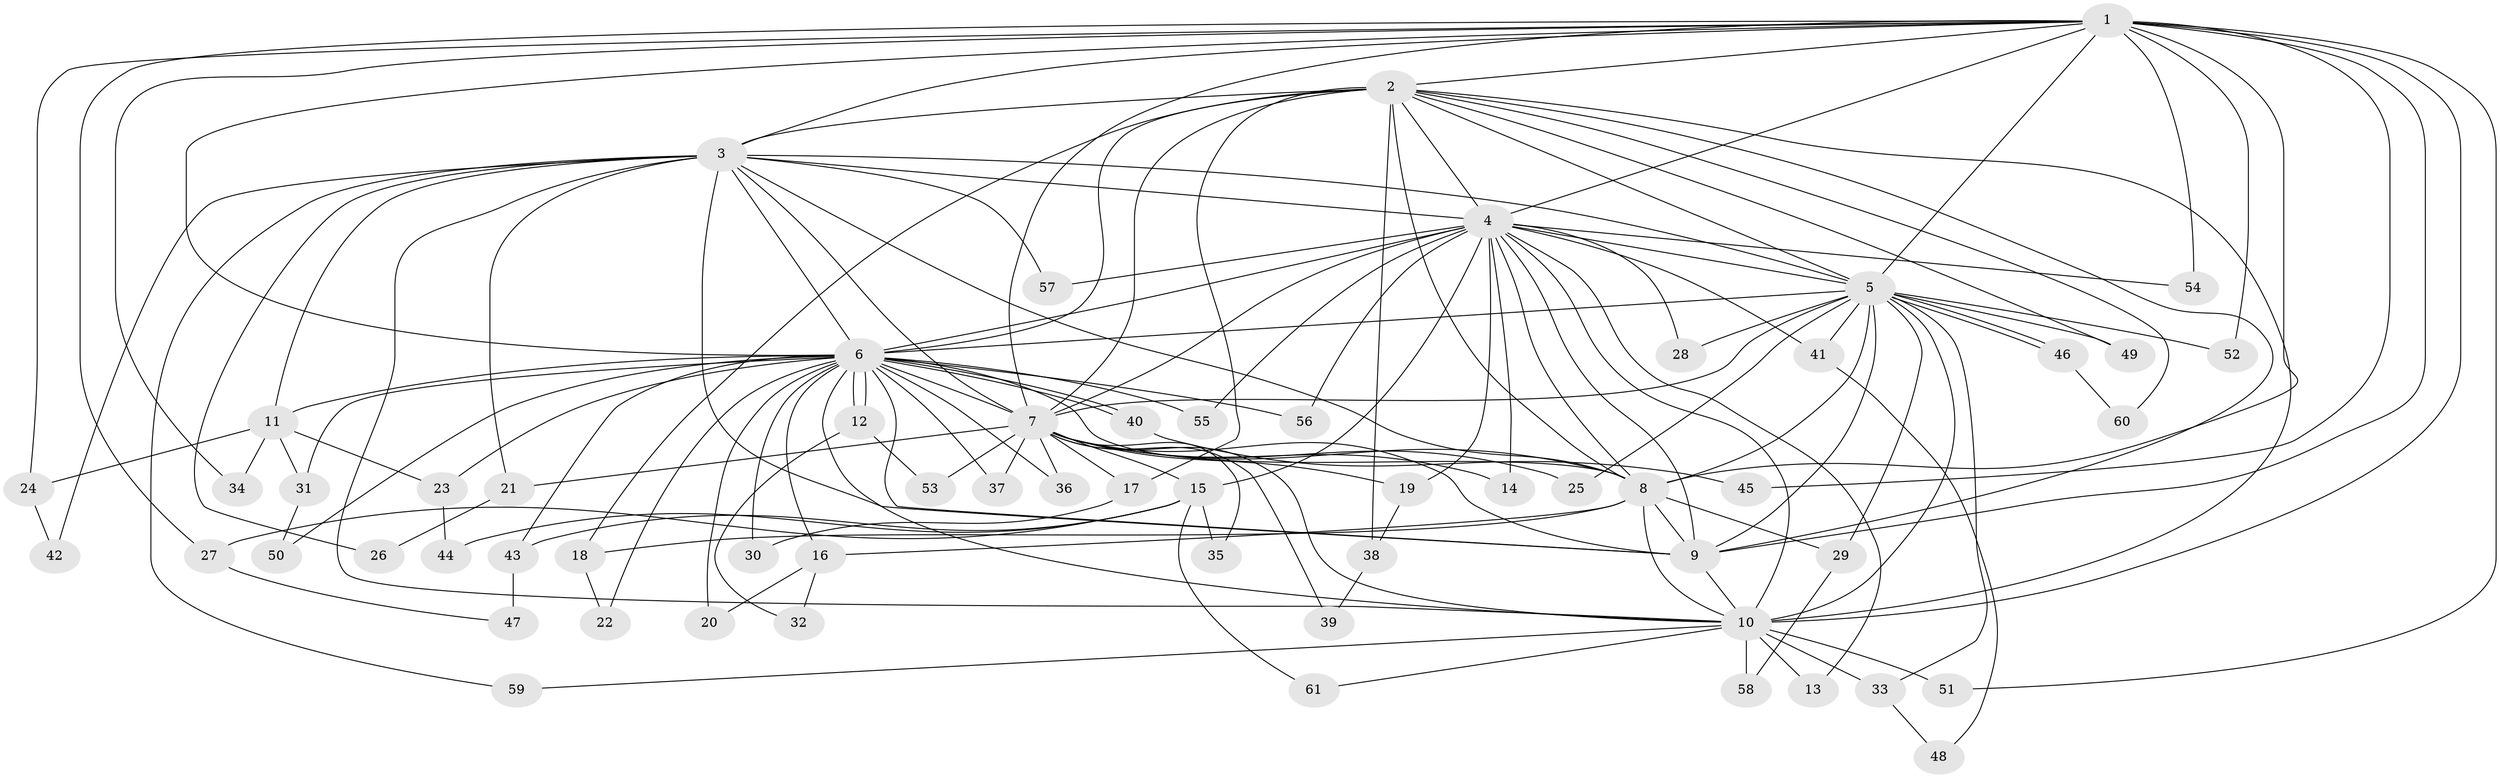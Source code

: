 // coarse degree distribution, {8: 0.10526315789473684, 10: 0.05263157894736842, 7: 0.05263157894736842, 9: 0.10526315789473684, 11: 0.05263157894736842, 12: 0.05263157894736842, 4: 0.05263157894736842, 3: 0.21052631578947367, 5: 0.05263157894736842, 1: 0.05263157894736842, 2: 0.21052631578947367}
// Generated by graph-tools (version 1.1) at 2025/49/03/04/25 22:49:19]
// undirected, 61 vertices, 147 edges
graph export_dot {
  node [color=gray90,style=filled];
  1;
  2;
  3;
  4;
  5;
  6;
  7;
  8;
  9;
  10;
  11;
  12;
  13;
  14;
  15;
  16;
  17;
  18;
  19;
  20;
  21;
  22;
  23;
  24;
  25;
  26;
  27;
  28;
  29;
  30;
  31;
  32;
  33;
  34;
  35;
  36;
  37;
  38;
  39;
  40;
  41;
  42;
  43;
  44;
  45;
  46;
  47;
  48;
  49;
  50;
  51;
  52;
  53;
  54;
  55;
  56;
  57;
  58;
  59;
  60;
  61;
  1 -- 2;
  1 -- 3;
  1 -- 4;
  1 -- 5;
  1 -- 6;
  1 -- 7;
  1 -- 8;
  1 -- 9;
  1 -- 10;
  1 -- 24;
  1 -- 27;
  1 -- 34;
  1 -- 45;
  1 -- 51;
  1 -- 52;
  1 -- 54;
  2 -- 3;
  2 -- 4;
  2 -- 5;
  2 -- 6;
  2 -- 7;
  2 -- 8;
  2 -- 9;
  2 -- 10;
  2 -- 17;
  2 -- 18;
  2 -- 38;
  2 -- 49;
  2 -- 60;
  3 -- 4;
  3 -- 5;
  3 -- 6;
  3 -- 7;
  3 -- 8;
  3 -- 9;
  3 -- 10;
  3 -- 11;
  3 -- 21;
  3 -- 26;
  3 -- 42;
  3 -- 57;
  3 -- 59;
  4 -- 5;
  4 -- 6;
  4 -- 7;
  4 -- 8;
  4 -- 9;
  4 -- 10;
  4 -- 13;
  4 -- 14;
  4 -- 15;
  4 -- 19;
  4 -- 28;
  4 -- 41;
  4 -- 54;
  4 -- 55;
  4 -- 56;
  4 -- 57;
  5 -- 6;
  5 -- 7;
  5 -- 8;
  5 -- 9;
  5 -- 10;
  5 -- 25;
  5 -- 28;
  5 -- 29;
  5 -- 33;
  5 -- 41;
  5 -- 46;
  5 -- 46;
  5 -- 49;
  5 -- 52;
  6 -- 7;
  6 -- 8;
  6 -- 9;
  6 -- 10;
  6 -- 11;
  6 -- 12;
  6 -- 12;
  6 -- 16;
  6 -- 20;
  6 -- 22;
  6 -- 23;
  6 -- 30;
  6 -- 31;
  6 -- 36;
  6 -- 37;
  6 -- 40;
  6 -- 40;
  6 -- 43;
  6 -- 50;
  6 -- 55;
  6 -- 56;
  7 -- 8;
  7 -- 9;
  7 -- 10;
  7 -- 14;
  7 -- 15;
  7 -- 17;
  7 -- 19;
  7 -- 21;
  7 -- 25;
  7 -- 35;
  7 -- 36;
  7 -- 37;
  7 -- 39;
  7 -- 53;
  8 -- 9;
  8 -- 10;
  8 -- 16;
  8 -- 18;
  8 -- 29;
  9 -- 10;
  10 -- 13;
  10 -- 33;
  10 -- 51;
  10 -- 58;
  10 -- 59;
  10 -- 61;
  11 -- 23;
  11 -- 24;
  11 -- 31;
  11 -- 34;
  12 -- 32;
  12 -- 53;
  15 -- 27;
  15 -- 35;
  15 -- 43;
  15 -- 44;
  15 -- 61;
  16 -- 20;
  16 -- 32;
  17 -- 30;
  18 -- 22;
  19 -- 38;
  21 -- 26;
  23 -- 44;
  24 -- 42;
  27 -- 47;
  29 -- 58;
  31 -- 50;
  33 -- 48;
  38 -- 39;
  40 -- 45;
  41 -- 48;
  43 -- 47;
  46 -- 60;
}
